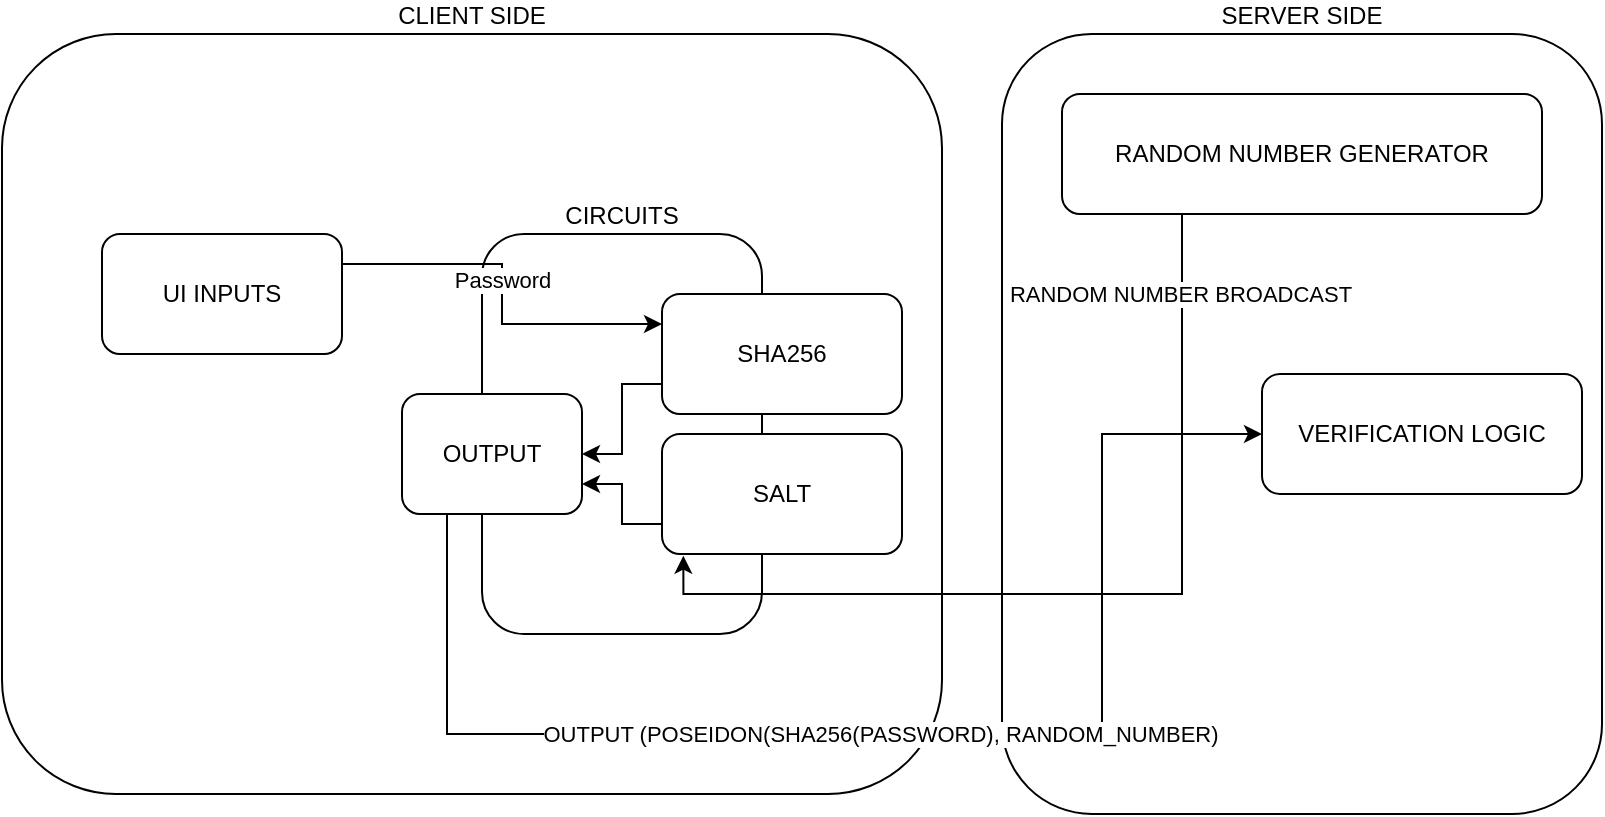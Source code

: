 <mxfile version="20.6.0" type="github">
  <diagram id="Zq32Nz6-R_J2R9BGfQxa" name="Page-1">
    <mxGraphModel dx="815" dy="472" grid="1" gridSize="10" guides="1" tooltips="1" connect="1" arrows="1" fold="1" page="1" pageScale="1" pageWidth="827" pageHeight="1169" math="0" shadow="0">
      <root>
        <mxCell id="0" />
        <mxCell id="1" parent="0" />
        <mxCell id="WBwYmQ3XYxlrxBIytrpf-2" value="SERVER SIDE" style="rounded=1;whiteSpace=wrap;html=1;labelPosition=center;verticalLabelPosition=top;align=center;verticalAlign=bottom;" vertex="1" parent="1">
          <mxGeometry x="510" y="230" width="300" height="390" as="geometry" />
        </mxCell>
        <mxCell id="WBwYmQ3XYxlrxBIytrpf-3" value="CLIENT SIDE" style="rounded=1;whiteSpace=wrap;html=1;labelPosition=center;verticalLabelPosition=top;align=center;verticalAlign=bottom;" vertex="1" parent="1">
          <mxGeometry x="10" y="230" width="470" height="380" as="geometry" />
        </mxCell>
        <mxCell id="WBwYmQ3XYxlrxBIytrpf-4" value="CIRCUITS" style="rounded=1;whiteSpace=wrap;html=1;labelPosition=center;verticalLabelPosition=top;align=center;verticalAlign=bottom;" vertex="1" parent="1">
          <mxGeometry x="250" y="330" width="140" height="200" as="geometry" />
        </mxCell>
        <mxCell id="WBwYmQ3XYxlrxBIytrpf-20" style="edgeStyle=orthogonalEdgeStyle;rounded=0;orthogonalLoop=1;jettySize=auto;html=1;exitX=0;exitY=0.75;exitDx=0;exitDy=0;entryX=1;entryY=0.5;entryDx=0;entryDy=0;" edge="1" parent="1" source="WBwYmQ3XYxlrxBIytrpf-5" target="WBwYmQ3XYxlrxBIytrpf-19">
          <mxGeometry relative="1" as="geometry" />
        </mxCell>
        <mxCell id="WBwYmQ3XYxlrxBIytrpf-5" value="SHA256" style="rounded=1;whiteSpace=wrap;html=1;" vertex="1" parent="1">
          <mxGeometry x="340" y="360" width="120" height="60" as="geometry" />
        </mxCell>
        <mxCell id="WBwYmQ3XYxlrxBIytrpf-21" style="edgeStyle=orthogonalEdgeStyle;rounded=0;orthogonalLoop=1;jettySize=auto;html=1;exitX=0;exitY=0.75;exitDx=0;exitDy=0;entryX=1;entryY=0.75;entryDx=0;entryDy=0;" edge="1" parent="1" source="WBwYmQ3XYxlrxBIytrpf-6" target="WBwYmQ3XYxlrxBIytrpf-19">
          <mxGeometry relative="1" as="geometry" />
        </mxCell>
        <mxCell id="WBwYmQ3XYxlrxBIytrpf-6" value="SALT" style="rounded=1;whiteSpace=wrap;html=1;" vertex="1" parent="1">
          <mxGeometry x="340" y="430" width="120" height="60" as="geometry" />
        </mxCell>
        <mxCell id="WBwYmQ3XYxlrxBIytrpf-11" style="edgeStyle=orthogonalEdgeStyle;rounded=0;orthogonalLoop=1;jettySize=auto;html=1;exitX=1;exitY=0.25;exitDx=0;exitDy=0;entryX=0;entryY=0.25;entryDx=0;entryDy=0;" edge="1" parent="1" source="WBwYmQ3XYxlrxBIytrpf-9" target="WBwYmQ3XYxlrxBIytrpf-5">
          <mxGeometry relative="1" as="geometry" />
        </mxCell>
        <mxCell id="WBwYmQ3XYxlrxBIytrpf-12" value="Password" style="edgeLabel;html=1;align=center;verticalAlign=middle;resizable=0;points=[];" vertex="1" connectable="0" parent="WBwYmQ3XYxlrxBIytrpf-11">
          <mxGeometry x="-0.081" relative="1" as="geometry">
            <mxPoint as="offset" />
          </mxGeometry>
        </mxCell>
        <mxCell id="WBwYmQ3XYxlrxBIytrpf-9" value="UI INPUTS" style="rounded=1;whiteSpace=wrap;html=1;" vertex="1" parent="1">
          <mxGeometry x="60" y="330" width="120" height="60" as="geometry" />
        </mxCell>
        <mxCell id="WBwYmQ3XYxlrxBIytrpf-17" style="edgeStyle=orthogonalEdgeStyle;rounded=0;orthogonalLoop=1;jettySize=auto;html=1;exitX=0.25;exitY=1;exitDx=0;exitDy=0;entryX=0.089;entryY=1.014;entryDx=0;entryDy=0;entryPerimeter=0;" edge="1" parent="1" source="WBwYmQ3XYxlrxBIytrpf-14" target="WBwYmQ3XYxlrxBIytrpf-6">
          <mxGeometry relative="1" as="geometry" />
        </mxCell>
        <mxCell id="WBwYmQ3XYxlrxBIytrpf-18" value="RANDOM NUMBER BROADCAST" style="edgeLabel;html=1;align=center;verticalAlign=middle;resizable=0;points=[];" vertex="1" connectable="0" parent="WBwYmQ3XYxlrxBIytrpf-17">
          <mxGeometry x="-0.559" y="-1" relative="1" as="geometry">
            <mxPoint y="-61" as="offset" />
          </mxGeometry>
        </mxCell>
        <mxCell id="WBwYmQ3XYxlrxBIytrpf-14" value="RANDOM NUMBER GENERATOR" style="rounded=1;whiteSpace=wrap;html=1;" vertex="1" parent="1">
          <mxGeometry x="540" y="260" width="240" height="60" as="geometry" />
        </mxCell>
        <mxCell id="WBwYmQ3XYxlrxBIytrpf-24" style="edgeStyle=orthogonalEdgeStyle;rounded=0;orthogonalLoop=1;jettySize=auto;html=1;exitX=0.25;exitY=1;exitDx=0;exitDy=0;" edge="1" parent="1" source="WBwYmQ3XYxlrxBIytrpf-19" target="WBwYmQ3XYxlrxBIytrpf-23">
          <mxGeometry relative="1" as="geometry">
            <Array as="points">
              <mxPoint x="232" y="580" />
              <mxPoint x="560" y="580" />
              <mxPoint x="560" y="430" />
            </Array>
          </mxGeometry>
        </mxCell>
        <mxCell id="WBwYmQ3XYxlrxBIytrpf-25" value="OUTPUT (POSEIDON(SHA256(PASSWORD), RANDOM_NUMBER)" style="edgeLabel;html=1;align=center;verticalAlign=middle;resizable=0;points=[];" vertex="1" connectable="0" parent="WBwYmQ3XYxlrxBIytrpf-24">
          <mxGeometry x="-0.023" relative="1" as="geometry">
            <mxPoint as="offset" />
          </mxGeometry>
        </mxCell>
        <mxCell id="WBwYmQ3XYxlrxBIytrpf-19" value="OUTPUT" style="rounded=1;whiteSpace=wrap;html=1;" vertex="1" parent="1">
          <mxGeometry x="210" y="410" width="90" height="60" as="geometry" />
        </mxCell>
        <mxCell id="WBwYmQ3XYxlrxBIytrpf-23" value="VERIFICATION LOGIC" style="rounded=1;whiteSpace=wrap;html=1;" vertex="1" parent="1">
          <mxGeometry x="640" y="400" width="160" height="60" as="geometry" />
        </mxCell>
      </root>
    </mxGraphModel>
  </diagram>
</mxfile>
